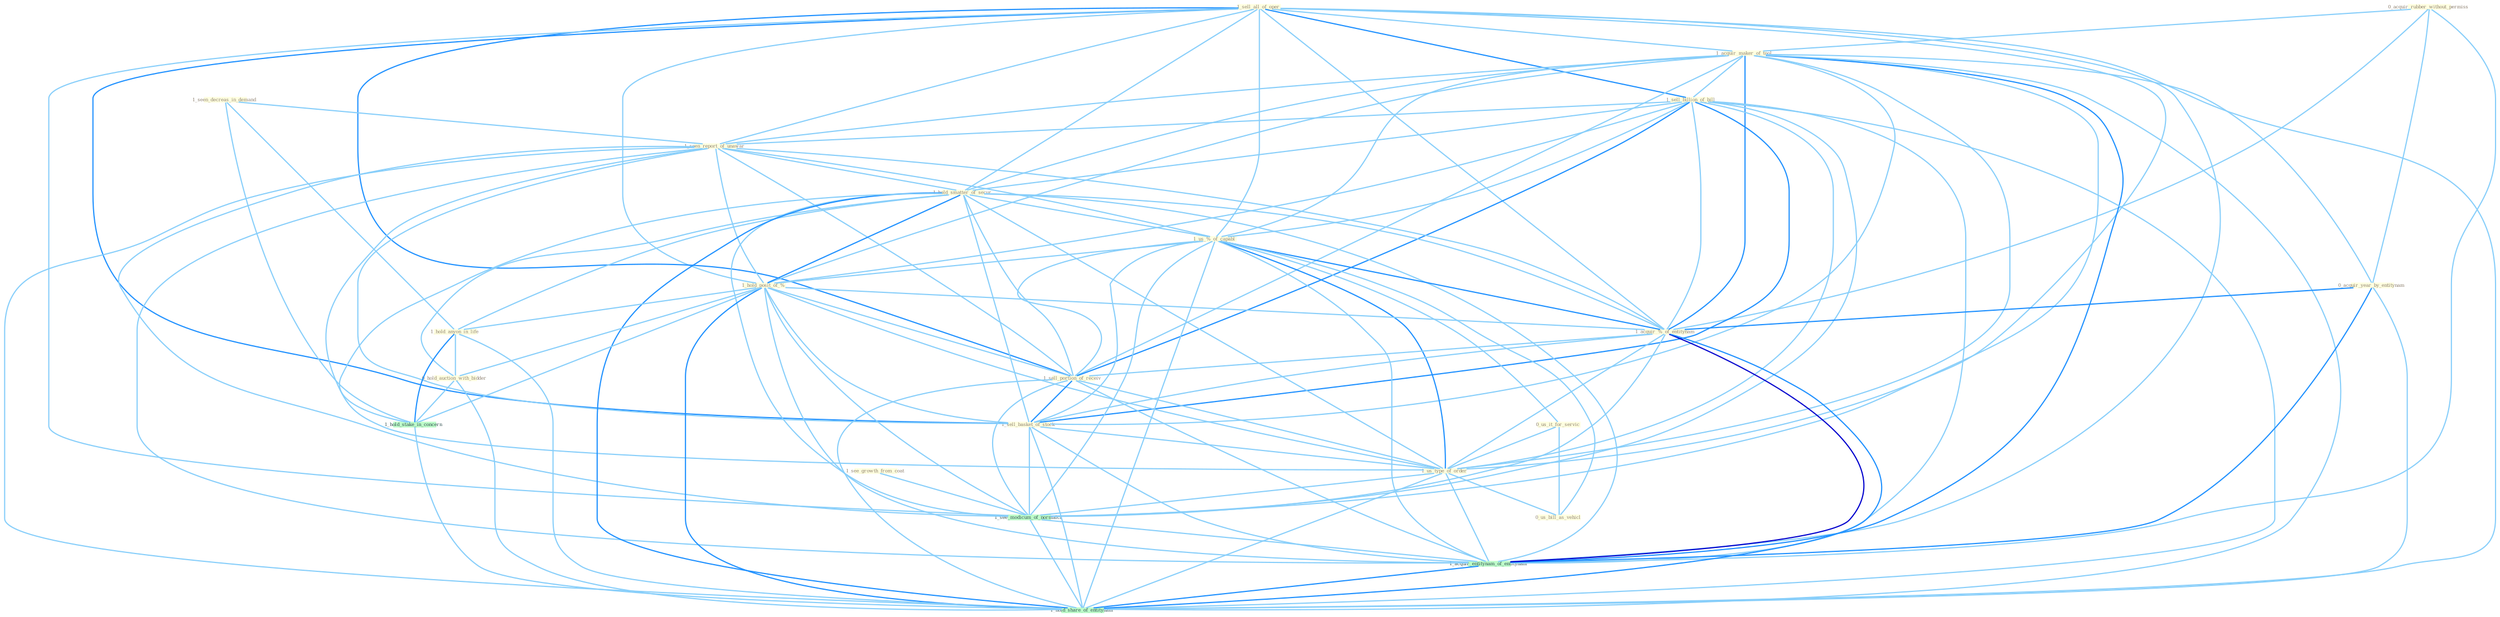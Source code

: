 Graph G{ 
    node
    [shape=polygon,style=filled,width=.5,height=.06,color="#BDFCC9",fixedsize=true,fontsize=4,
    fontcolor="#2f4f4f"];
    {node
    [color="#ffffe0", fontcolor="#8b7d6b"] "1_sell_all_of_oper " "0_acquir_rubber_without_permiss " "1_seen_decreas_in_demand " "1_acquir_maker_of_tool " "1_sell_billion_of_bill " "1_seen_report_of_unawar " "0_acquir_year_by_entitynam " "1_hold_smatter_of_secur " "1_us_%_of_capabl " "1_see_growth_from_coat " "1_hold_posit_of_% " "1_acquir_%_of_entitynam " "0_us_it_for_servic " "1_sell_portion_of_receiv " "1_hold_anyon_in_life " "1_sell_basket_of_stock " "1_us_type_of_order " "0_us_bill_as_vehicl " "0_hold_auction_with_bidder "}
{node [color="#fff0f5", fontcolor="#b22222"]}
edge [color="#B0E2FF"];

	"1_sell_all_of_oper " -- "1_acquir_maker_of_tool " [w="1", color="#87cefa" ];
	"1_sell_all_of_oper " -- "1_sell_billion_of_bill " [w="2", color="#1e90ff" , len=0.8];
	"1_sell_all_of_oper " -- "1_seen_report_of_unawar " [w="1", color="#87cefa" ];
	"1_sell_all_of_oper " -- "1_hold_smatter_of_secur " [w="1", color="#87cefa" ];
	"1_sell_all_of_oper " -- "1_us_%_of_capabl " [w="1", color="#87cefa" ];
	"1_sell_all_of_oper " -- "1_hold_posit_of_% " [w="1", color="#87cefa" ];
	"1_sell_all_of_oper " -- "1_acquir_%_of_entitynam " [w="1", color="#87cefa" ];
	"1_sell_all_of_oper " -- "1_sell_portion_of_receiv " [w="2", color="#1e90ff" , len=0.8];
	"1_sell_all_of_oper " -- "1_sell_basket_of_stock " [w="2", color="#1e90ff" , len=0.8];
	"1_sell_all_of_oper " -- "1_us_type_of_order " [w="1", color="#87cefa" ];
	"1_sell_all_of_oper " -- "1_see_modicum_of_normalci " [w="1", color="#87cefa" ];
	"1_sell_all_of_oper " -- "1_acquir_entitynam_of_entitynam " [w="1", color="#87cefa" ];
	"1_sell_all_of_oper " -- "1_hold_share_of_entitynam " [w="1", color="#87cefa" ];
	"0_acquir_rubber_without_permiss " -- "1_acquir_maker_of_tool " [w="1", color="#87cefa" ];
	"0_acquir_rubber_without_permiss " -- "0_acquir_year_by_entitynam " [w="1", color="#87cefa" ];
	"0_acquir_rubber_without_permiss " -- "1_acquir_%_of_entitynam " [w="1", color="#87cefa" ];
	"0_acquir_rubber_without_permiss " -- "1_acquir_entitynam_of_entitynam " [w="1", color="#87cefa" ];
	"1_seen_decreas_in_demand " -- "1_seen_report_of_unawar " [w="1", color="#87cefa" ];
	"1_seen_decreas_in_demand " -- "1_hold_anyon_in_life " [w="1", color="#87cefa" ];
	"1_seen_decreas_in_demand " -- "1_hold_stake_in_concern " [w="1", color="#87cefa" ];
	"1_acquir_maker_of_tool " -- "1_sell_billion_of_bill " [w="1", color="#87cefa" ];
	"1_acquir_maker_of_tool " -- "1_seen_report_of_unawar " [w="1", color="#87cefa" ];
	"1_acquir_maker_of_tool " -- "0_acquir_year_by_entitynam " [w="1", color="#87cefa" ];
	"1_acquir_maker_of_tool " -- "1_hold_smatter_of_secur " [w="1", color="#87cefa" ];
	"1_acquir_maker_of_tool " -- "1_us_%_of_capabl " [w="1", color="#87cefa" ];
	"1_acquir_maker_of_tool " -- "1_hold_posit_of_% " [w="1", color="#87cefa" ];
	"1_acquir_maker_of_tool " -- "1_acquir_%_of_entitynam " [w="2", color="#1e90ff" , len=0.8];
	"1_acquir_maker_of_tool " -- "1_sell_portion_of_receiv " [w="1", color="#87cefa" ];
	"1_acquir_maker_of_tool " -- "1_sell_basket_of_stock " [w="1", color="#87cefa" ];
	"1_acquir_maker_of_tool " -- "1_us_type_of_order " [w="1", color="#87cefa" ];
	"1_acquir_maker_of_tool " -- "1_see_modicum_of_normalci " [w="1", color="#87cefa" ];
	"1_acquir_maker_of_tool " -- "1_acquir_entitynam_of_entitynam " [w="2", color="#1e90ff" , len=0.8];
	"1_acquir_maker_of_tool " -- "1_hold_share_of_entitynam " [w="1", color="#87cefa" ];
	"1_sell_billion_of_bill " -- "1_seen_report_of_unawar " [w="1", color="#87cefa" ];
	"1_sell_billion_of_bill " -- "1_hold_smatter_of_secur " [w="1", color="#87cefa" ];
	"1_sell_billion_of_bill " -- "1_us_%_of_capabl " [w="1", color="#87cefa" ];
	"1_sell_billion_of_bill " -- "1_hold_posit_of_% " [w="1", color="#87cefa" ];
	"1_sell_billion_of_bill " -- "1_acquir_%_of_entitynam " [w="1", color="#87cefa" ];
	"1_sell_billion_of_bill " -- "1_sell_portion_of_receiv " [w="2", color="#1e90ff" , len=0.8];
	"1_sell_billion_of_bill " -- "1_sell_basket_of_stock " [w="2", color="#1e90ff" , len=0.8];
	"1_sell_billion_of_bill " -- "1_us_type_of_order " [w="1", color="#87cefa" ];
	"1_sell_billion_of_bill " -- "1_see_modicum_of_normalci " [w="1", color="#87cefa" ];
	"1_sell_billion_of_bill " -- "1_acquir_entitynam_of_entitynam " [w="1", color="#87cefa" ];
	"1_sell_billion_of_bill " -- "1_hold_share_of_entitynam " [w="1", color="#87cefa" ];
	"1_seen_report_of_unawar " -- "1_hold_smatter_of_secur " [w="1", color="#87cefa" ];
	"1_seen_report_of_unawar " -- "1_us_%_of_capabl " [w="1", color="#87cefa" ];
	"1_seen_report_of_unawar " -- "1_hold_posit_of_% " [w="1", color="#87cefa" ];
	"1_seen_report_of_unawar " -- "1_acquir_%_of_entitynam " [w="1", color="#87cefa" ];
	"1_seen_report_of_unawar " -- "1_sell_portion_of_receiv " [w="1", color="#87cefa" ];
	"1_seen_report_of_unawar " -- "1_sell_basket_of_stock " [w="1", color="#87cefa" ];
	"1_seen_report_of_unawar " -- "1_us_type_of_order " [w="1", color="#87cefa" ];
	"1_seen_report_of_unawar " -- "1_see_modicum_of_normalci " [w="1", color="#87cefa" ];
	"1_seen_report_of_unawar " -- "1_acquir_entitynam_of_entitynam " [w="1", color="#87cefa" ];
	"1_seen_report_of_unawar " -- "1_hold_share_of_entitynam " [w="1", color="#87cefa" ];
	"0_acquir_year_by_entitynam " -- "1_acquir_%_of_entitynam " [w="2", color="#1e90ff" , len=0.8];
	"0_acquir_year_by_entitynam " -- "1_acquir_entitynam_of_entitynam " [w="2", color="#1e90ff" , len=0.8];
	"0_acquir_year_by_entitynam " -- "1_hold_share_of_entitynam " [w="1", color="#87cefa" ];
	"1_hold_smatter_of_secur " -- "1_us_%_of_capabl " [w="1", color="#87cefa" ];
	"1_hold_smatter_of_secur " -- "1_hold_posit_of_% " [w="2", color="#1e90ff" , len=0.8];
	"1_hold_smatter_of_secur " -- "1_acquir_%_of_entitynam " [w="1", color="#87cefa" ];
	"1_hold_smatter_of_secur " -- "1_sell_portion_of_receiv " [w="1", color="#87cefa" ];
	"1_hold_smatter_of_secur " -- "1_hold_anyon_in_life " [w="1", color="#87cefa" ];
	"1_hold_smatter_of_secur " -- "1_sell_basket_of_stock " [w="1", color="#87cefa" ];
	"1_hold_smatter_of_secur " -- "1_us_type_of_order " [w="1", color="#87cefa" ];
	"1_hold_smatter_of_secur " -- "0_hold_auction_with_bidder " [w="1", color="#87cefa" ];
	"1_hold_smatter_of_secur " -- "1_hold_stake_in_concern " [w="1", color="#87cefa" ];
	"1_hold_smatter_of_secur " -- "1_see_modicum_of_normalci " [w="1", color="#87cefa" ];
	"1_hold_smatter_of_secur " -- "1_acquir_entitynam_of_entitynam " [w="1", color="#87cefa" ];
	"1_hold_smatter_of_secur " -- "1_hold_share_of_entitynam " [w="2", color="#1e90ff" , len=0.8];
	"1_us_%_of_capabl " -- "1_hold_posit_of_% " [w="1", color="#87cefa" ];
	"1_us_%_of_capabl " -- "1_acquir_%_of_entitynam " [w="2", color="#1e90ff" , len=0.8];
	"1_us_%_of_capabl " -- "0_us_it_for_servic " [w="1", color="#87cefa" ];
	"1_us_%_of_capabl " -- "1_sell_portion_of_receiv " [w="1", color="#87cefa" ];
	"1_us_%_of_capabl " -- "1_sell_basket_of_stock " [w="1", color="#87cefa" ];
	"1_us_%_of_capabl " -- "1_us_type_of_order " [w="2", color="#1e90ff" , len=0.8];
	"1_us_%_of_capabl " -- "0_us_bill_as_vehicl " [w="1", color="#87cefa" ];
	"1_us_%_of_capabl " -- "1_see_modicum_of_normalci " [w="1", color="#87cefa" ];
	"1_us_%_of_capabl " -- "1_acquir_entitynam_of_entitynam " [w="1", color="#87cefa" ];
	"1_us_%_of_capabl " -- "1_hold_share_of_entitynam " [w="1", color="#87cefa" ];
	"1_see_growth_from_coat " -- "1_see_modicum_of_normalci " [w="1", color="#87cefa" ];
	"1_hold_posit_of_% " -- "1_acquir_%_of_entitynam " [w="1", color="#87cefa" ];
	"1_hold_posit_of_% " -- "1_sell_portion_of_receiv " [w="1", color="#87cefa" ];
	"1_hold_posit_of_% " -- "1_hold_anyon_in_life " [w="1", color="#87cefa" ];
	"1_hold_posit_of_% " -- "1_sell_basket_of_stock " [w="1", color="#87cefa" ];
	"1_hold_posit_of_% " -- "1_us_type_of_order " [w="1", color="#87cefa" ];
	"1_hold_posit_of_% " -- "0_hold_auction_with_bidder " [w="1", color="#87cefa" ];
	"1_hold_posit_of_% " -- "1_hold_stake_in_concern " [w="1", color="#87cefa" ];
	"1_hold_posit_of_% " -- "1_see_modicum_of_normalci " [w="1", color="#87cefa" ];
	"1_hold_posit_of_% " -- "1_acquir_entitynam_of_entitynam " [w="1", color="#87cefa" ];
	"1_hold_posit_of_% " -- "1_hold_share_of_entitynam " [w="2", color="#1e90ff" , len=0.8];
	"1_acquir_%_of_entitynam " -- "1_sell_portion_of_receiv " [w="1", color="#87cefa" ];
	"1_acquir_%_of_entitynam " -- "1_sell_basket_of_stock " [w="1", color="#87cefa" ];
	"1_acquir_%_of_entitynam " -- "1_us_type_of_order " [w="1", color="#87cefa" ];
	"1_acquir_%_of_entitynam " -- "1_see_modicum_of_normalci " [w="1", color="#87cefa" ];
	"1_acquir_%_of_entitynam " -- "1_acquir_entitynam_of_entitynam " [w="3", color="#0000cd" , len=0.6];
	"1_acquir_%_of_entitynam " -- "1_hold_share_of_entitynam " [w="2", color="#1e90ff" , len=0.8];
	"0_us_it_for_servic " -- "1_us_type_of_order " [w="1", color="#87cefa" ];
	"0_us_it_for_servic " -- "0_us_bill_as_vehicl " [w="1", color="#87cefa" ];
	"1_sell_portion_of_receiv " -- "1_sell_basket_of_stock " [w="2", color="#1e90ff" , len=0.8];
	"1_sell_portion_of_receiv " -- "1_us_type_of_order " [w="1", color="#87cefa" ];
	"1_sell_portion_of_receiv " -- "1_see_modicum_of_normalci " [w="1", color="#87cefa" ];
	"1_sell_portion_of_receiv " -- "1_acquir_entitynam_of_entitynam " [w="1", color="#87cefa" ];
	"1_sell_portion_of_receiv " -- "1_hold_share_of_entitynam " [w="1", color="#87cefa" ];
	"1_hold_anyon_in_life " -- "0_hold_auction_with_bidder " [w="1", color="#87cefa" ];
	"1_hold_anyon_in_life " -- "1_hold_stake_in_concern " [w="2", color="#1e90ff" , len=0.8];
	"1_hold_anyon_in_life " -- "1_hold_share_of_entitynam " [w="1", color="#87cefa" ];
	"1_sell_basket_of_stock " -- "1_us_type_of_order " [w="1", color="#87cefa" ];
	"1_sell_basket_of_stock " -- "1_see_modicum_of_normalci " [w="1", color="#87cefa" ];
	"1_sell_basket_of_stock " -- "1_acquir_entitynam_of_entitynam " [w="1", color="#87cefa" ];
	"1_sell_basket_of_stock " -- "1_hold_share_of_entitynam " [w="1", color="#87cefa" ];
	"1_us_type_of_order " -- "0_us_bill_as_vehicl " [w="1", color="#87cefa" ];
	"1_us_type_of_order " -- "1_see_modicum_of_normalci " [w="1", color="#87cefa" ];
	"1_us_type_of_order " -- "1_acquir_entitynam_of_entitynam " [w="1", color="#87cefa" ];
	"1_us_type_of_order " -- "1_hold_share_of_entitynam " [w="1", color="#87cefa" ];
	"0_hold_auction_with_bidder " -- "1_hold_stake_in_concern " [w="1", color="#87cefa" ];
	"0_hold_auction_with_bidder " -- "1_hold_share_of_entitynam " [w="1", color="#87cefa" ];
	"1_hold_stake_in_concern " -- "1_hold_share_of_entitynam " [w="1", color="#87cefa" ];
	"1_see_modicum_of_normalci " -- "1_acquir_entitynam_of_entitynam " [w="1", color="#87cefa" ];
	"1_see_modicum_of_normalci " -- "1_hold_share_of_entitynam " [w="1", color="#87cefa" ];
	"1_acquir_entitynam_of_entitynam " -- "1_hold_share_of_entitynam " [w="2", color="#1e90ff" , len=0.8];
}